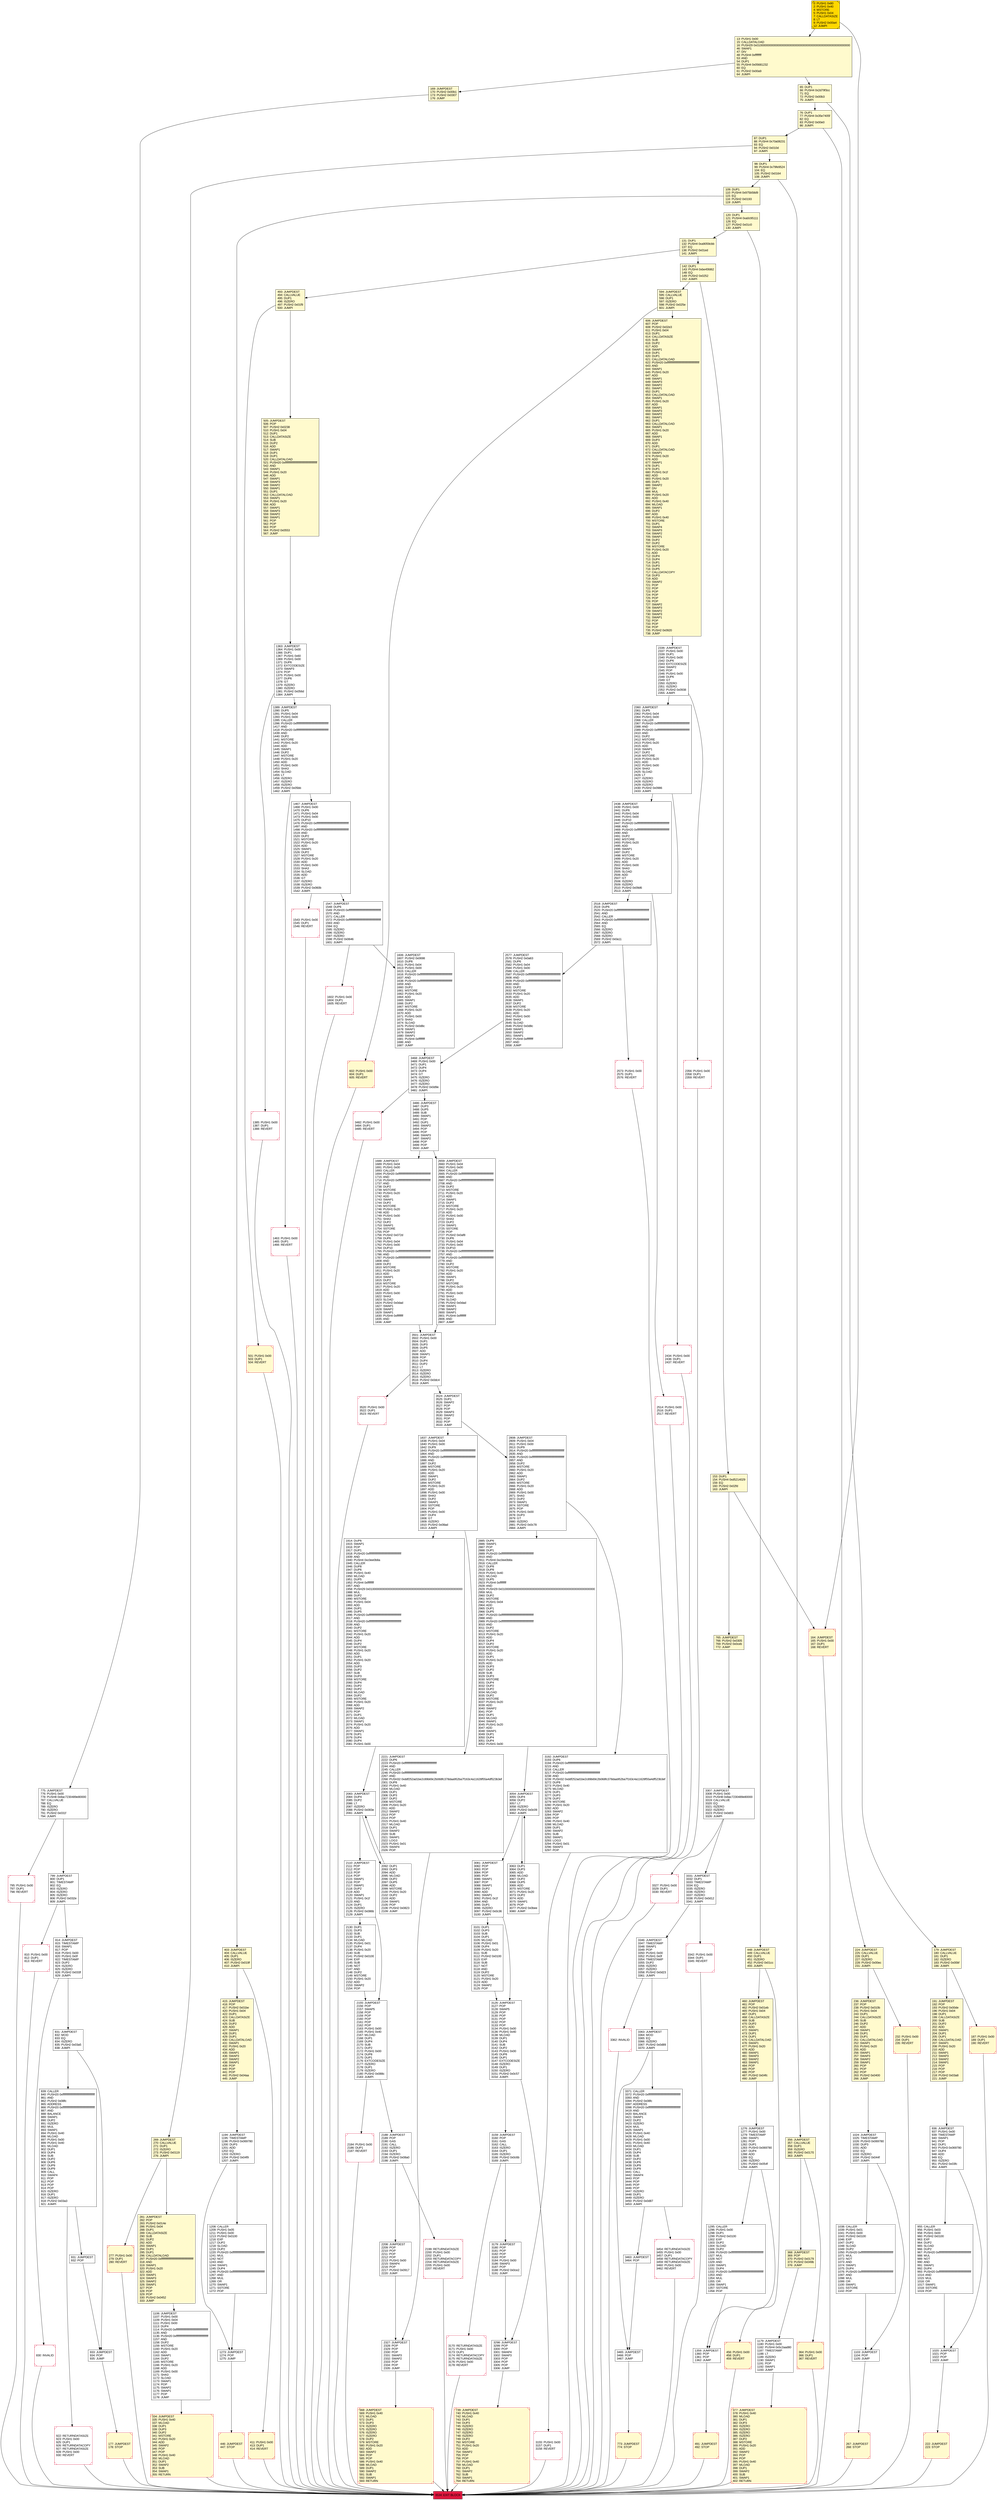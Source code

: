 digraph G {
bgcolor=transparent rankdir=UD;
node [shape=box style=filled color=black fillcolor=white fontname=arial fontcolor=black];
1837 [label="1837: JUMPDEST\l1838: PUSH1 0x04\l1840: PUSH1 0x00\l1842: DUP9\l1843: PUSH20 0xffffffffffffffffffffffffffffffffffffffff\l1864: AND\l1865: PUSH20 0xffffffffffffffffffffffffffffffffffffffff\l1886: AND\l1887: DUP2\l1888: MSTORE\l1889: PUSH1 0x20\l1891: ADD\l1892: SWAP1\l1893: DUP2\l1894: MSTORE\l1895: PUSH1 0x20\l1897: ADD\l1898: PUSH1 0x00\l1900: SHA3\l1901: DUP2\l1902: SWAP1\l1903: SSTORE\l1904: POP\l1905: PUSH1 0x00\l1907: DUP4\l1908: GT\l1909: ISZERO\l1910: PUSH2 0x08ad\l1913: JUMPI\l" ];
568 [label="568: JUMPDEST\l569: PUSH1 0x40\l571: MLOAD\l572: DUP1\l573: DUP3\l574: ISZERO\l575: ISZERO\l576: ISZERO\l577: ISZERO\l578: DUP2\l579: MSTORE\l580: PUSH1 0x20\l582: ADD\l583: SWAP2\l584: POP\l585: POP\l586: PUSH1 0x40\l588: MLOAD\l589: DUP1\l590: SWAP2\l591: SUB\l592: SWAP1\l593: RETURN\l" fillcolor=lemonchiffon shape=Msquare color=crimson ];
1359 [label="1359: JUMPDEST\l1360: POP\l1361: POP\l1362: JUMP\l" ];
3081 [label="3081: JUMPDEST\l3082: POP\l3083: POP\l3084: POP\l3085: POP\l3086: SWAP1\l3087: POP\l3088: SWAP1\l3089: DUP2\l3090: ADD\l3091: SWAP1\l3092: PUSH1 0x1f\l3094: AND\l3095: DUP1\l3096: ISZERO\l3097: PUSH2 0x0c36\l3100: JUMPI\l" ];
1179 [label="1179: JUMPDEST\l1180: PUSH1 0x00\l1182: PUSH4 0x5c2aad80\l1187: TIMESTAMP\l1188: LT\l1189: ISZERO\l1190: SWAP1\l1191: POP\l1192: SWAP1\l1193: JUMP\l" ];
1038 [label="1038: CALLER\l1039: PUSH1 0x01\l1041: PUSH1 0x00\l1043: PUSH2 0x0100\l1046: EXP\l1047: DUP2\l1048: SLOAD\l1049: DUP2\l1050: PUSH20 0xffffffffffffffffffffffffffffffffffffffff\l1071: MUL\l1072: NOT\l1073: AND\l1074: SWAP1\l1075: DUP4\l1076: PUSH20 0xffffffffffffffffffffffffffffffffffffffff\l1097: AND\l1098: MUL\l1099: OR\l1100: SWAP1\l1101: SSTORE\l1102: POP\l" ];
799 [label="799: JUMPDEST\l800: DUP1\l801: TIMESTAMP\l802: EQ\l803: ISZERO\l804: ISZERO\l805: ISZERO\l806: PUSH2 0x032e\l809: JUMPI\l" ];
13 [label="13: PUSH1 0x00\l15: CALLDATALOAD\l16: PUSH29 0x0100000000000000000000000000000000000000000000000000000000\l46: SWAP1\l47: DIV\l48: PUSH4 0xffffffff\l53: AND\l54: DUP1\l55: PUSH4 0x05681232\l60: EQ\l61: PUSH2 0x00a9\l64: JUMPI\l" fillcolor=lemonchiffon ];
98 [label="98: DUP1\l99: PUSH4 0x79fe9524\l104: EQ\l105: PUSH2 0x0164\l108: JUMPI\l" fillcolor=lemonchiffon ];
109 [label="109: DUP1\l110: PUSH4 0x975b58d9\l115: EQ\l116: PUSH2 0x0193\l119: JUMPI\l" fillcolor=lemonchiffon ];
1463 [label="1463: PUSH1 0x00\l1465: DUP1\l1466: REVERT\l" shape=Msquare color=crimson ];
3101 [label="3101: DUP1\l3102: DUP3\l3103: SUB\l3104: DUP1\l3105: MLOAD\l3106: PUSH1 0x01\l3108: DUP4\l3109: PUSH1 0x20\l3111: SUB\l3112: PUSH2 0x0100\l3115: EXP\l3116: SUB\l3117: NOT\l3118: AND\l3119: DUP2\l3120: MSTORE\l3121: PUSH1 0x20\l3123: ADD\l3124: SWAP2\l3125: POP\l" ];
1024 [label="1024: JUMPDEST\l1025: TIMESTAMP\l1026: PUSH3 0x069780\l1030: DUP3\l1031: ADD\l1032: EQ\l1033: ISZERO\l1034: PUSH2 0x044f\l1037: JUMPI\l" ];
403 [label="403: JUMPDEST\l404: CALLVALUE\l405: DUP1\l406: ISZERO\l407: PUSH2 0x019f\l410: JUMPI\l" fillcolor=lemonchiffon ];
187 [label="187: PUSH1 0x00\l189: DUP1\l190: REVERT\l" fillcolor=lemonchiffon shape=Msquare color=crimson ];
356 [label="356: JUMPDEST\l357: CALLVALUE\l358: DUP1\l359: ISZERO\l360: PUSH2 0x0170\l363: JUMPI\l" fillcolor=lemonchiffon ];
936 [label="936: JUMPDEST\l937: PUSH1 0x00\l939: TIMESTAMP\l940: SWAP1\l941: POP\l942: DUP1\l943: PUSH3 0x069780\l947: DUP4\l948: ADD\l949: EQ\l950: ISZERO\l951: PUSH2 0x03fc\l954: JUMPI\l" ];
3501 [label="3501: JUMPDEST\l3502: PUSH1 0x00\l3504: DUP1\l3505: DUP3\l3506: DUP5\l3507: ADD\l3508: SWAP1\l3509: POP\l3510: DUP4\l3511: DUP2\l3512: LT\l3513: ISZERO\l3514: ISZERO\l3515: ISZERO\l3516: PUSH2 0x0dc4\l3519: JUMPI\l" ];
2327 [label="2327: JUMPDEST\l2328: POP\l2329: POP\l2330: POP\l2331: SWAP3\l2332: SWAP2\l2333: POP\l2334: POP\l2335: JUMP\l" ];
2434 [label="2434: PUSH1 0x00\l2436: DUP1\l2437: REVERT\l" shape=Msquare color=crimson ];
177 [label="177: JUMPDEST\l178: STOP\l" fillcolor=lemonchiffon shape=Msquare color=crimson ];
2184 [label="2184: PUSH1 0x00\l2186: DUP1\l2187: REVERT\l" shape=Msquare color=crimson ];
446 [label="446: JUMPDEST\l447: STOP\l" fillcolor=lemonchiffon shape=Msquare color=crimson ];
2208 [label="2208: JUMPDEST\l2209: POP\l2210: POP\l2211: POP\l2212: POP\l2213: PUSH1 0x00\l2215: SWAP4\l2216: POP\l2217: PUSH2 0x0917\l2220: JUMP\l" ];
2110 [label="2110: JUMPDEST\l2111: POP\l2112: POP\l2113: POP\l2114: POP\l2115: SWAP1\l2116: POP\l2117: SWAP1\l2118: DUP2\l2119: ADD\l2120: SWAP1\l2121: PUSH1 0x1f\l2123: AND\l2124: DUP1\l2125: ISZERO\l2126: PUSH2 0x086b\l2129: JUMPI\l" ];
460 [label="460: JUMPDEST\l461: POP\l462: PUSH2 0x01eb\l465: PUSH1 0x04\l467: DUP1\l468: CALLDATASIZE\l469: SUB\l470: DUP2\l471: ADD\l472: SWAP1\l473: DUP1\l474: DUP1\l475: CALLDATALOAD\l476: SWAP1\l477: PUSH1 0x20\l479: ADD\l480: SWAP1\l481: SWAP3\l482: SWAP2\l483: SWAP1\l484: POP\l485: POP\l486: POP\l487: PUSH2 0x04fc\l490: JUMP\l" fillcolor=lemonchiffon ];
1194 [label="1194: JUMPDEST\l1195: TIMESTAMP\l1196: PUSH3 0x069780\l1200: DUP3\l1201: ADD\l1202: EQ\l1203: ISZERO\l1204: PUSH2 0x04f9\l1207: JUMPI\l" ];
2438 [label="2438: JUMPDEST\l2439: PUSH1 0x00\l2441: DUP6\l2442: PUSH1 0x04\l2444: PUSH1 0x00\l2446: DUP10\l2447: PUSH20 0xffffffffffffffffffffffffffffffffffffffff\l2468: AND\l2469: PUSH20 0xffffffffffffffffffffffffffffffffffffffff\l2490: AND\l2491: DUP2\l2492: MSTORE\l2493: PUSH1 0x20\l2495: ADD\l2496: SWAP1\l2497: DUP2\l2498: MSTORE\l2499: PUSH1 0x20\l2501: ADD\l2502: PUSH1 0x00\l2504: SHA3\l2505: SLOAD\l2506: ADD\l2507: GT\l2508: ISZERO\l2509: ISZERO\l2510: PUSH2 0x09d6\l2513: JUMPI\l" ];
76 [label="76: DUP1\l77: PUSH4 0x35e7405f\l82: EQ\l83: PUSH2 0x00e0\l86: JUMPI\l" fillcolor=lemonchiffon ];
3307 [label="3307: JUMPDEST\l3308: PUSH1 0x00\l3310: PUSH8 0x8ac7230489e80000\l3319: CALLVALUE\l3320: EQ\l3321: ISZERO\l3322: ISZERO\l3323: PUSH2 0x0d03\l3326: JUMPI\l" ];
411 [label="411: PUSH1 0x00\l413: DUP1\l414: REVERT\l" fillcolor=lemonchiffon shape=Msquare color=crimson ];
3482 [label="3482: PUSH1 0x00\l3484: DUP1\l3485: REVERT\l" shape=Msquare color=crimson ];
169 [label="169: JUMPDEST\l170: PUSH2 0x00b1\l173: PUSH2 0x0307\l176: JUMP\l" fillcolor=lemonchiffon ];
236 [label="236: JUMPDEST\l237: POP\l238: PUSH2 0x010b\l241: PUSH1 0x04\l243: DUP1\l244: CALLDATASIZE\l245: SUB\l246: DUP2\l247: ADD\l248: SWAP1\l249: DUP1\l250: DUP1\l251: CALLDATALOAD\l252: SWAP1\l253: PUSH1 0x20\l255: ADD\l256: SWAP1\l257: SWAP3\l258: SWAP2\l259: SWAP1\l260: POP\l261: POP\l262: POP\l263: PUSH2 0x0400\l266: JUMP\l" fillcolor=lemonchiffon ];
1688 [label="1688: JUMPDEST\l1689: PUSH1 0x04\l1691: PUSH1 0x00\l1693: CALLER\l1694: PUSH20 0xffffffffffffffffffffffffffffffffffffffff\l1715: AND\l1716: PUSH20 0xffffffffffffffffffffffffffffffffffffffff\l1737: AND\l1738: DUP2\l1739: MSTORE\l1740: PUSH1 0x20\l1742: ADD\l1743: SWAP1\l1744: DUP2\l1745: MSTORE\l1746: PUSH1 0x20\l1748: ADD\l1749: PUSH1 0x00\l1751: SHA3\l1752: DUP2\l1753: SWAP1\l1754: SSTORE\l1755: POP\l1756: PUSH2 0x072d\l1759: DUP6\l1760: PUSH1 0x04\l1762: PUSH1 0x00\l1764: DUP10\l1765: PUSH20 0xffffffffffffffffffffffffffffffffffffffff\l1786: AND\l1787: PUSH20 0xffffffffffffffffffffffffffffffffffffffff\l1808: AND\l1809: DUP2\l1810: MSTORE\l1811: PUSH1 0x20\l1813: ADD\l1814: SWAP1\l1815: DUP2\l1816: MSTORE\l1817: PUSH1 0x20\l1819: ADD\l1820: PUSH1 0x00\l1822: SHA3\l1823: SLOAD\l1824: PUSH2 0x0dad\l1827: SWAP1\l1828: SWAP2\l1829: SWAP1\l1830: PUSH4 0xffffffff\l1835: AND\l1836: JUMP\l" ];
2360 [label="2360: JUMPDEST\l2361: DUP5\l2362: PUSH1 0x04\l2364: PUSH1 0x00\l2366: CALLER\l2367: PUSH20 0xffffffffffffffffffffffffffffffffffffffff\l2388: AND\l2389: PUSH20 0xffffffffffffffffffffffffffffffffffffffff\l2410: AND\l2411: DUP2\l2412: MSTORE\l2413: PUSH1 0x20\l2415: ADD\l2416: SWAP1\l2417: DUP2\l2418: MSTORE\l2419: PUSH1 0x20\l2421: ADD\l2422: PUSH1 0x00\l2424: SHA3\l2425: SLOAD\l2426: LT\l2427: ISZERO\l2428: ISZERO\l2429: ISZERO\l2430: PUSH2 0x0986\l2433: JUMPI\l" ];
377 [label="377: JUMPDEST\l378: PUSH1 0x40\l380: MLOAD\l381: DUP1\l382: DUP3\l383: ISZERO\l384: ISZERO\l385: ISZERO\l386: ISZERO\l387: DUP2\l388: MSTORE\l389: PUSH1 0x20\l391: ADD\l392: SWAP2\l393: POP\l394: POP\l395: PUSH1 0x40\l397: MLOAD\l398: DUP1\l399: SWAP2\l400: SUB\l401: SWAP1\l402: RETURN\l" fillcolor=lemonchiffon shape=Msquare color=crimson ];
281 [label="281: JUMPDEST\l282: POP\l283: PUSH2 0x014e\l286: PUSH1 0x04\l288: DUP1\l289: CALLDATASIZE\l290: SUB\l291: DUP2\l292: ADD\l293: SWAP1\l294: DUP1\l295: DUP1\l296: CALLDATALOAD\l297: PUSH20 0xffffffffffffffffffffffffffffffffffffffff\l318: AND\l319: SWAP1\l320: PUSH1 0x20\l322: ADD\l323: SWAP1\l324: SWAP3\l325: SWAP2\l326: SWAP1\l327: POP\l328: POP\l329: POP\l330: PUSH2 0x0452\l333: JUMP\l" fillcolor=lemonchiffon ];
2092 [label="2092: DUP1\l2093: DUP3\l2094: ADD\l2095: MLOAD\l2096: DUP2\l2097: DUP5\l2098: ADD\l2099: MSTORE\l2100: PUSH1 0x20\l2102: DUP2\l2103: ADD\l2104: SWAP1\l2105: POP\l2106: PUSH2 0x0823\l2109: JUMP\l" ];
232 [label="232: PUSH1 0x00\l234: DUP1\l235: REVERT\l" fillcolor=lemonchiffon shape=Msquare color=crimson ];
222 [label="222: JUMPDEST\l223: STOP\l" fillcolor=lemonchiffon shape=Msquare color=crimson ];
2221 [label="2221: JUMPDEST\l2222: DUP6\l2223: PUSH20 0xffffffffffffffffffffffffffffffffffffffff\l2244: AND\l2245: CALLER\l2246: PUSH20 0xffffffffffffffffffffffffffffffffffffffff\l2267: AND\l2268: PUSH32 0xddf252ad1be2c89b69c2b068fc378daa952ba7f163c4a11628f55a4df523b3ef\l2301: DUP8\l2302: PUSH1 0x40\l2304: MLOAD\l2305: DUP1\l2306: DUP3\l2307: DUP2\l2308: MSTORE\l2309: PUSH1 0x20\l2311: ADD\l2312: SWAP2\l2313: POP\l2314: POP\l2315: PUSH1 0x40\l2317: MLOAD\l2318: DUP1\l2319: SWAP2\l2320: SUB\l2321: SWAP1\l2322: LOG3\l2323: PUSH1 0x01\l2325: SWAP4\l2326: POP\l" ];
501 [label="501: PUSH1 0x00\l503: DUP1\l504: REVERT\l" fillcolor=lemonchiffon shape=Msquare color=crimson ];
191 [label="191: JUMPDEST\l192: POP\l193: PUSH2 0x00de\l196: PUSH1 0x04\l198: DUP1\l199: CALLDATASIZE\l200: SUB\l201: DUP2\l202: ADD\l203: SWAP1\l204: DUP1\l205: DUP1\l206: CALLDATALOAD\l207: SWAP1\l208: PUSH1 0x20\l210: ADD\l211: SWAP1\l212: SWAP3\l213: SWAP2\l214: SWAP1\l215: POP\l216: POP\l217: POP\l218: PUSH2 0x03a8\l221: JUMP\l" fillcolor=lemonchiffon ];
1547 [label="1547: JUMPDEST\l1548: DUP6\l1549: PUSH20 0xffffffffffffffffffffffffffffffffffffffff\l1570: AND\l1571: CALLER\l1572: PUSH20 0xffffffffffffffffffffffffffffffffffffffff\l1593: AND\l1594: EQ\l1595: ISZERO\l1596: ISZERO\l1597: ISZERO\l1598: PUSH2 0x0646\l1601: JUMPI\l" ];
0 [label="0: PUSH1 0x80\l2: PUSH1 0x40\l4: MSTORE\l5: PUSH1 0x04\l7: CALLDATASIZE\l8: LT\l9: PUSH2 0x00a4\l12: JUMPI\l" fillcolor=lemonchiffon shape=Msquare fillcolor=gold ];
2130 [label="2130: DUP1\l2131: DUP3\l2132: SUB\l2133: DUP1\l2134: MLOAD\l2135: PUSH1 0x01\l2137: DUP4\l2138: PUSH1 0x20\l2140: SUB\l2141: PUSH2 0x0100\l2144: EXP\l2145: SUB\l2146: NOT\l2147: AND\l2148: DUP2\l2149: MSTORE\l2150: PUSH1 0x20\l2152: ADD\l2153: SWAP2\l2154: POP\l" ];
955 [label="955: CALLER\l956: PUSH1 0x03\l958: PUSH1 0x00\l960: PUSH2 0x0100\l963: EXP\l964: DUP2\l965: SLOAD\l966: DUP2\l967: PUSH20 0xffffffffffffffffffffffffffffffffffffffff\l988: MUL\l989: NOT\l990: AND\l991: SWAP1\l992: DUP4\l993: PUSH20 0xffffffffffffffffffffffffffffffffffffffff\l1014: AND\l1015: MUL\l1016: OR\l1017: SWAP1\l1018: SSTORE\l1019: POP\l" ];
3331 [label="3331: JUMPDEST\l3332: DUP1\l3333: TIMESTAMP\l3334: EQ\l3335: ISZERO\l3336: ISZERO\l3337: ISZERO\l3338: PUSH2 0x0d12\l3341: JUMPI\l" ];
3327 [label="3327: PUSH1 0x00\l3329: DUP1\l3330: REVERT\l" shape=Msquare color=crimson ];
3126 [label="3126: JUMPDEST\l3127: POP\l3128: SWAP5\l3129: POP\l3130: POP\l3131: POP\l3132: POP\l3133: POP\l3134: PUSH1 0x00\l3136: PUSH1 0x40\l3138: MLOAD\l3139: DUP1\l3140: DUP4\l3141: SUB\l3142: DUP2\l3143: PUSH1 0x00\l3145: DUP8\l3146: DUP1\l3147: EXTCODESIZE\l3148: ISZERO\l3149: DUP1\l3150: ISZERO\l3151: PUSH2 0x0c57\l3154: JUMPI\l" ];
3520 [label="3520: PUSH1 0x00\l3522: DUP1\l3523: REVERT\l" shape=Msquare color=crimson ];
775 [label="775: JUMPDEST\l776: PUSH1 0x00\l778: PUSH8 0x8ac7230489e80000\l787: CALLVALUE\l788: EQ\l789: ISZERO\l790: ISZERO\l791: PUSH2 0x031f\l794: JUMPI\l" ];
3054 [label="3054: JUMPDEST\l3055: DUP4\l3056: DUP2\l3057: LT\l3058: ISZERO\l3059: PUSH2 0x0c09\l3062: JUMPI\l" ];
2808 [label="2808: JUMPDEST\l2809: PUSH1 0x04\l2811: PUSH1 0x00\l2813: DUP9\l2814: PUSH20 0xffffffffffffffffffffffffffffffffffffffff\l2835: AND\l2836: PUSH20 0xffffffffffffffffffffffffffffffffffffffff\l2857: AND\l2858: DUP2\l2859: MSTORE\l2860: PUSH1 0x20\l2862: ADD\l2863: SWAP1\l2864: DUP2\l2865: MSTORE\l2866: PUSH1 0x20\l2868: ADD\l2869: PUSH1 0x00\l2871: SHA3\l2872: DUP2\l2873: SWAP1\l2874: SSTORE\l2875: POP\l2876: PUSH1 0x00\l2878: DUP3\l2879: GT\l2880: ISZERO\l2881: PUSH2 0x0c78\l2884: JUMPI\l" ];
3454 [label="3454: RETURNDATASIZE\l3455: PUSH1 0x00\l3457: DUP1\l3458: RETURNDATACOPY\l3459: RETURNDATASIZE\l3460: PUSH1 0x00\l3462: REVERT\l" shape=Msquare color=crimson ];
1103 [label="1103: JUMPDEST\l1104: POP\l1105: JUMP\l" ];
456 [label="456: PUSH1 0x00\l458: DUP1\l459: REVERT\l" fillcolor=lemonchiffon shape=Msquare color=crimson ];
65 [label="65: DUP1\l66: PUSH4 0x2d79f3cc\l71: EQ\l72: PUSH2 0x00b3\l75: JUMPI\l" fillcolor=lemonchiffon ];
814 [label="814: JUMPDEST\l815: TIMESTAMP\l816: SWAP1\l817: POP\l818: PUSH1 0x00\l820: PUSH1 0x0f\l822: TIMESTAMP\l823: DUP2\l824: ISZERO\l825: ISZERO\l826: PUSH2 0x033f\l829: JUMPI\l" ];
1606 [label="1606: JUMPDEST\l1607: PUSH2 0x0698\l1610: DUP6\l1611: PUSH1 0x04\l1613: PUSH1 0x00\l1615: CALLER\l1616: PUSH20 0xffffffffffffffffffffffffffffffffffffffff\l1637: AND\l1638: PUSH20 0xffffffffffffffffffffffffffffffffffffffff\l1659: AND\l1660: DUP2\l1661: MSTORE\l1662: PUSH1 0x20\l1664: ADD\l1665: SWAP1\l1666: DUP2\l1667: MSTORE\l1668: PUSH1 0x20\l1670: ADD\l1671: PUSH1 0x00\l1673: SHA3\l1674: SLOAD\l1675: PUSH2 0x0d8c\l1678: SWAP1\l1679: SWAP2\l1680: SWAP1\l1681: PUSH4 0xffffffff\l1686: AND\l1687: JUMP\l" ];
1467 [label="1467: JUMPDEST\l1468: PUSH1 0x00\l1470: DUP6\l1471: PUSH1 0x04\l1473: PUSH1 0x00\l1475: DUP10\l1476: PUSH20 0xffffffffffffffffffffffffffffffffffffffff\l1497: AND\l1498: PUSH20 0xffffffffffffffffffffffffffffffffffffffff\l1519: AND\l1520: DUP2\l1521: MSTORE\l1522: PUSH1 0x20\l1524: ADD\l1525: SWAP1\l1526: DUP2\l1527: MSTORE\l1528: PUSH1 0x20\l1530: ADD\l1531: PUSH1 0x00\l1533: SHA3\l1534: SLOAD\l1535: ADD\l1536: GT\l1537: ISZERO\l1538: ISZERO\l1539: PUSH2 0x060b\l1542: JUMPI\l" ];
3179 [label="3179: JUMPDEST\l3180: POP\l3181: POP\l3182: POP\l3183: POP\l3184: PUSH1 0x00\l3186: SWAP3\l3187: POP\l3188: PUSH2 0x0ce2\l3191: JUMP\l" ];
2514 [label="2514: PUSH1 0x00\l2516: DUP1\l2517: REVERT\l" shape=Msquare color=crimson ];
2336 [label="2336: JUMPDEST\l2337: PUSH1 0x00\l2339: DUP1\l2340: PUSH1 0x00\l2342: DUP6\l2343: EXTCODESIZE\l2344: SWAP2\l2345: POP\l2346: PUSH1 0x00\l2348: DUP6\l2349: GT\l2350: ISZERO\l2351: ISZERO\l2352: PUSH2 0x0938\l2355: JUMPI\l" ];
1208 [label="1208: CALLER\l1209: PUSH1 0x05\l1211: PUSH1 0x00\l1213: PUSH2 0x0100\l1216: EXP\l1217: DUP2\l1218: SLOAD\l1219: DUP2\l1220: PUSH20 0xffffffffffffffffffffffffffffffffffffffff\l1241: MUL\l1242: NOT\l1243: AND\l1244: SWAP1\l1245: DUP4\l1246: PUSH20 0xffffffffffffffffffffffffffffffffffffffff\l1267: AND\l1268: MUL\l1269: OR\l1270: SWAP1\l1271: SSTORE\l1272: POP\l" ];
3170 [label="3170: RETURNDATASIZE\l3171: PUSH1 0x00\l3173: DUP1\l3174: RETURNDATACOPY\l3175: RETURNDATASIZE\l3176: PUSH1 0x00\l3178: REVERT\l" shape=Msquare color=crimson ];
491 [label="491: JUMPDEST\l492: STOP\l" fillcolor=lemonchiffon shape=Msquare color=crimson ];
120 [label="120: DUP1\l121: PUSH4 0xa0c95111\l126: EQ\l127: PUSH2 0x01c0\l130: JUMPI\l" fillcolor=lemonchiffon ];
1295 [label="1295: CALLER\l1296: PUSH1 0x00\l1298: DUP1\l1299: PUSH2 0x0100\l1302: EXP\l1303: DUP2\l1304: SLOAD\l1305: DUP2\l1306: PUSH20 0xffffffffffffffffffffffffffffffffffffffff\l1327: MUL\l1328: NOT\l1329: AND\l1330: SWAP1\l1331: DUP4\l1332: PUSH20 0xffffffffffffffffffffffffffffffffffffffff\l1353: AND\l1354: MUL\l1355: OR\l1356: SWAP1\l1357: SSTORE\l1358: POP\l" ];
830 [label="830: INVALID\l" shape=Msquare color=crimson ];
922 [label="922: RETURNDATASIZE\l923: PUSH1 0x00\l925: DUP1\l926: RETURNDATACOPY\l927: RETURNDATASIZE\l928: PUSH1 0x00\l930: REVERT\l" shape=Msquare color=crimson ];
933 [label="933: JUMPDEST\l934: POP\l935: JUMP\l" ];
2659 [label="2659: JUMPDEST\l2660: PUSH1 0x04\l2662: PUSH1 0x00\l2664: CALLER\l2665: PUSH20 0xffffffffffffffffffffffffffffffffffffffff\l2686: AND\l2687: PUSH20 0xffffffffffffffffffffffffffffffffffffffff\l2708: AND\l2709: DUP2\l2710: MSTORE\l2711: PUSH1 0x20\l2713: ADD\l2714: SWAP1\l2715: DUP2\l2716: MSTORE\l2717: PUSH1 0x20\l2719: ADD\l2720: PUSH1 0x00\l2722: SHA3\l2723: DUP2\l2724: SWAP1\l2725: SSTORE\l2726: POP\l2727: PUSH2 0x0af8\l2730: DUP6\l2731: PUSH1 0x04\l2733: PUSH1 0x00\l2735: DUP10\l2736: PUSH20 0xffffffffffffffffffffffffffffffffffffffff\l2757: AND\l2758: PUSH20 0xffffffffffffffffffffffffffffffffffffffff\l2779: AND\l2780: DUP2\l2781: MSTORE\l2782: PUSH1 0x20\l2784: ADD\l2785: SWAP1\l2786: DUP2\l2787: MSTORE\l2788: PUSH1 0x20\l2790: ADD\l2791: PUSH1 0x00\l2793: SHA3\l2794: SLOAD\l2795: PUSH2 0x0dad\l2798: SWAP1\l2799: SWAP2\l2800: SWAP1\l2801: PUSH4 0xffffffff\l2806: AND\l2807: JUMP\l" ];
87 [label="87: DUP1\l88: PUSH4 0x70a08231\l93: EQ\l94: PUSH2 0x010d\l97: JUMPI\l" fillcolor=lemonchiffon ];
448 [label="448: JUMPDEST\l449: CALLVALUE\l450: DUP1\l451: ISZERO\l452: PUSH2 0x01cc\l455: JUMPI\l" fillcolor=lemonchiffon ];
1106 [label="1106: JUMPDEST\l1107: PUSH1 0x00\l1109: PUSH1 0x04\l1111: PUSH1 0x00\l1113: DUP4\l1114: PUSH20 0xffffffffffffffffffffffffffffffffffffffff\l1135: AND\l1136: PUSH20 0xffffffffffffffffffffffffffffffffffffffff\l1157: AND\l1158: DUP2\l1159: MSTORE\l1160: PUSH1 0x20\l1162: ADD\l1163: SWAP1\l1164: DUP2\l1165: MSTORE\l1166: PUSH1 0x20\l1168: ADD\l1169: PUSH1 0x00\l1171: SHA3\l1172: SLOAD\l1173: SWAP1\l1174: POP\l1175: SWAP2\l1176: SWAP1\l1177: POP\l1178: JUMP\l" ];
810 [label="810: PUSH1 0x00\l812: DUP1\l813: REVERT\l" shape=Msquare color=crimson ];
1389 [label="1389: JUMPDEST\l1390: DUP5\l1391: PUSH1 0x04\l1393: PUSH1 0x00\l1395: CALLER\l1396: PUSH20 0xffffffffffffffffffffffffffffffffffffffff\l1417: AND\l1418: PUSH20 0xffffffffffffffffffffffffffffffffffffffff\l1439: AND\l1440: DUP2\l1441: MSTORE\l1442: PUSH1 0x20\l1444: ADD\l1445: SWAP1\l1446: DUP2\l1447: MSTORE\l1448: PUSH1 0x20\l1450: ADD\l1451: PUSH1 0x00\l1453: SHA3\l1454: SLOAD\l1455: LT\l1456: ISZERO\l1457: ISZERO\l1458: ISZERO\l1459: PUSH2 0x05bb\l1462: JUMPI\l" ];
2199 [label="2199: RETURNDATASIZE\l2200: PUSH1 0x00\l2202: DUP1\l2203: RETURNDATACOPY\l2204: RETURNDATASIZE\l2205: PUSH1 0x00\l2207: REVERT\l" shape=Msquare color=crimson ];
131 [label="131: DUP1\l132: PUSH4 0xa9059cbb\l137: EQ\l138: PUSH2 0x01ed\l141: JUMPI\l" fillcolor=lemonchiffon ];
773 [label="773: JUMPDEST\l774: STOP\l" fillcolor=lemonchiffon shape=Msquare color=crimson ];
931 [label="931: JUMPDEST\l932: POP\l" ];
153 [label="153: DUP1\l154: PUSH4 0xd5214029\l159: EQ\l160: PUSH2 0x02fd\l163: JUMPI\l" fillcolor=lemonchiffon ];
2356 [label="2356: PUSH1 0x00\l2358: DUP1\l2359: REVERT\l" shape=Msquare color=crimson ];
3486 [label="3486: JUMPDEST\l3487: DUP3\l3488: DUP5\l3489: SUB\l3490: SWAP1\l3491: POP\l3492: DUP1\l3493: SWAP2\l3494: POP\l3495: POP\l3496: SWAP3\l3497: SWAP2\l3498: POP\l3499: POP\l3500: JUMP\l" ];
1276 [label="1276: JUMPDEST\l1277: PUSH1 0x00\l1279: TIMESTAMP\l1280: SWAP1\l1281: POP\l1282: DUP1\l1283: PUSH3 0x069780\l1287: DUP4\l1288: ADD\l1289: EQ\l1290: ISZERO\l1291: PUSH2 0x054f\l1294: JUMPI\l" ];
2577 [label="2577: JUMPDEST\l2578: PUSH2 0x0a63\l2581: DUP6\l2582: PUSH1 0x04\l2584: PUSH1 0x00\l2586: CALLER\l2587: PUSH20 0xffffffffffffffffffffffffffffffffffffffff\l2608: AND\l2609: PUSH20 0xffffffffffffffffffffffffffffffffffffffff\l2630: AND\l2631: DUP2\l2632: MSTORE\l2633: PUSH1 0x20\l2635: ADD\l2636: SWAP1\l2637: DUP2\l2638: MSTORE\l2639: PUSH1 0x20\l2641: ADD\l2642: PUSH1 0x00\l2644: SHA3\l2645: SLOAD\l2646: PUSH2 0x0d8c\l2649: SWAP1\l2650: SWAP2\l2651: SWAP1\l2652: PUSH4 0xffffffff\l2657: AND\l2658: JUMP\l" ];
179 [label="179: JUMPDEST\l180: CALLVALUE\l181: DUP1\l182: ISZERO\l183: PUSH2 0x00bf\l186: JUMPI\l" fillcolor=lemonchiffon ];
839 [label="839: CALLER\l840: PUSH20 0xffffffffffffffffffffffffffffffffffffffff\l861: AND\l862: PUSH2 0x08fc\l865: ADDRESS\l866: PUSH20 0xffffffffffffffffffffffffffffffffffffffff\l887: AND\l888: BALANCE\l889: SWAP1\l890: DUP2\l891: ISZERO\l892: MUL\l893: SWAP1\l894: PUSH1 0x40\l896: MLOAD\l897: PUSH1 0x00\l899: PUSH1 0x40\l901: MLOAD\l902: DUP1\l903: DUP4\l904: SUB\l905: DUP2\l906: DUP6\l907: DUP9\l908: DUP9\l909: CALL\l910: SWAP4\l911: POP\l912: POP\l913: POP\l914: POP\l915: ISZERO\l916: DUP1\l917: ISZERO\l918: PUSH2 0x03a3\l921: JUMPI\l" ];
3159 [label="3159: JUMPDEST\l3160: POP\l3161: GAS\l3162: CALL\l3163: ISZERO\l3164: DUP1\l3165: ISZERO\l3166: PUSH2 0x0c6b\l3169: JUMPI\l" ];
3362 [label="3362: INVALID\l" shape=Msquare color=crimson ];
505 [label="505: JUMPDEST\l506: POP\l507: PUSH2 0x0238\l510: PUSH1 0x04\l512: DUP1\l513: CALLDATASIZE\l514: SUB\l515: DUP2\l516: ADD\l517: SWAP1\l518: DUP1\l519: DUP1\l520: CALLDATALOAD\l521: PUSH20 0xffffffffffffffffffffffffffffffffffffffff\l542: AND\l543: SWAP1\l544: PUSH1 0x20\l546: ADD\l547: SWAP1\l548: SWAP3\l549: SWAP2\l550: SWAP1\l551: DUP1\l552: CALLDATALOAD\l553: SWAP1\l554: PUSH1 0x20\l556: ADD\l557: SWAP1\l558: SWAP3\l559: SWAP2\l560: SWAP1\l561: POP\l562: POP\l563: POP\l564: PUSH2 0x0553\l567: JUMP\l" fillcolor=lemonchiffon ];
267 [label="267: JUMPDEST\l268: STOP\l" fillcolor=lemonchiffon shape=Msquare color=crimson ];
831 [label="831: JUMPDEST\l832: MOD\l833: EQ\l834: ISZERO\l835: PUSH2 0x03a5\l838: JUMPI\l" ];
164 [label="164: JUMPDEST\l165: PUSH1 0x00\l167: DUP1\l168: REVERT\l" fillcolor=lemonchiffon shape=Msquare color=crimson ];
3363 [label="3363: JUMPDEST\l3364: MOD\l3365: EQ\l3366: ISZERO\l3367: PUSH2 0x0d89\l3370: JUMPI\l" ];
1363 [label="1363: JUMPDEST\l1364: PUSH1 0x00\l1366: DUP1\l1367: PUSH1 0x60\l1369: PUSH1 0x00\l1371: DUP6\l1372: EXTCODESIZE\l1373: SWAP3\l1374: POP\l1375: PUSH1 0x00\l1377: DUP6\l1378: GT\l1379: ISZERO\l1380: ISZERO\l1381: PUSH2 0x056d\l1384: JUMPI\l" ];
368 [label="368: JUMPDEST\l369: POP\l370: PUSH2 0x0179\l373: PUSH2 0x049b\l376: JUMP\l" fillcolor=lemonchiffon ];
1543 [label="1543: PUSH1 0x00\l1545: DUP1\l1546: REVERT\l" shape=Msquare color=crimson ];
1914 [label="1914: DUP6\l1915: SWAP1\l1916: POP\l1917: DUP1\l1918: PUSH20 0xffffffffffffffffffffffffffffffffffffffff\l1939: AND\l1940: PUSH4 0xc0ee0b8a\l1945: CALLER\l1946: DUP8\l1947: DUP6\l1948: PUSH1 0x40\l1950: MLOAD\l1951: DUP5\l1952: PUSH4 0xffffffff\l1957: AND\l1958: PUSH29 0x0100000000000000000000000000000000000000000000000000000000\l1988: MUL\l1989: DUP2\l1990: MSTORE\l1991: PUSH1 0x04\l1993: ADD\l1994: DUP1\l1995: DUP5\l1996: PUSH20 0xffffffffffffffffffffffffffffffffffffffff\l2017: AND\l2018: PUSH20 0xffffffffffffffffffffffffffffffffffffffff\l2039: AND\l2040: DUP2\l2041: MSTORE\l2042: PUSH1 0x20\l2044: ADD\l2045: DUP4\l2046: DUP2\l2047: MSTORE\l2048: PUSH1 0x20\l2050: ADD\l2051: DUP1\l2052: PUSH1 0x20\l2054: ADD\l2055: DUP3\l2056: DUP2\l2057: SUB\l2058: DUP3\l2059: MSTORE\l2060: DUP4\l2061: DUP2\l2062: DUP2\l2063: MLOAD\l2064: DUP2\l2065: MSTORE\l2066: PUSH1 0x20\l2068: ADD\l2069: SWAP2\l2070: POP\l2071: DUP1\l2072: MLOAD\l2073: SWAP1\l2074: PUSH1 0x20\l2076: ADD\l2077: SWAP1\l2078: DUP1\l2079: DUP4\l2080: DUP4\l2081: PUSH1 0x00\l" ];
3524 [label="3524: JUMPDEST\l3525: DUP1\l3526: SWAP2\l3527: POP\l3528: POP\l3529: SWAP3\l3530: SWAP2\l3531: POP\l3532: POP\l3533: JUMP\l" ];
3063 [label="3063: DUP1\l3064: DUP3\l3065: ADD\l3066: MLOAD\l3067: DUP2\l3068: DUP5\l3069: ADD\l3070: MSTORE\l3071: PUSH1 0x20\l3073: DUP2\l3074: ADD\l3075: SWAP1\l3076: POP\l3077: PUSH2 0x0bee\l3080: JUMP\l" ];
2083 [label="2083: JUMPDEST\l2084: DUP4\l2085: DUP2\l2086: LT\l2087: ISZERO\l2088: PUSH2 0x083e\l2091: JUMPI\l" ];
2573 [label="2573: PUSH1 0x00\l2575: DUP1\l2576: REVERT\l" shape=Msquare color=crimson ];
3465 [label="3465: JUMPDEST\l3466: POP\l3467: JUMP\l" ];
606 [label="606: JUMPDEST\l607: POP\l608: PUSH2 0x02e3\l611: PUSH1 0x04\l613: DUP1\l614: CALLDATASIZE\l615: SUB\l616: DUP2\l617: ADD\l618: SWAP1\l619: DUP1\l620: DUP1\l621: CALLDATALOAD\l622: PUSH20 0xffffffffffffffffffffffffffffffffffffffff\l643: AND\l644: SWAP1\l645: PUSH1 0x20\l647: ADD\l648: SWAP1\l649: SWAP3\l650: SWAP2\l651: SWAP1\l652: DUP1\l653: CALLDATALOAD\l654: SWAP1\l655: PUSH1 0x20\l657: ADD\l658: SWAP1\l659: SWAP3\l660: SWAP2\l661: SWAP1\l662: DUP1\l663: CALLDATALOAD\l664: SWAP1\l665: PUSH1 0x20\l667: ADD\l668: SWAP1\l669: DUP3\l670: ADD\l671: DUP1\l672: CALLDATALOAD\l673: SWAP1\l674: PUSH1 0x20\l676: ADD\l677: SWAP1\l678: DUP1\l679: DUP1\l680: PUSH1 0x1f\l682: ADD\l683: PUSH1 0x20\l685: DUP1\l686: SWAP2\l687: DIV\l688: MUL\l689: PUSH1 0x20\l691: ADD\l692: PUSH1 0x40\l694: MLOAD\l695: SWAP1\l696: DUP2\l697: ADD\l698: PUSH1 0x40\l700: MSTORE\l701: DUP1\l702: SWAP4\l703: SWAP3\l704: SWAP2\l705: SWAP1\l706: DUP2\l707: DUP2\l708: MSTORE\l709: PUSH1 0x20\l711: ADD\l712: DUP4\l713: DUP4\l714: DUP1\l715: DUP3\l716: DUP5\l717: CALLDATACOPY\l718: DUP3\l719: ADD\l720: SWAP2\l721: POP\l722: POP\l723: POP\l724: POP\l725: POP\l726: POP\l727: SWAP2\l728: SWAP3\l729: SWAP2\l730: SWAP3\l731: SWAP1\l732: POP\l733: POP\l734: POP\l735: PUSH2 0x0920\l738: JUMP\l" fillcolor=lemonchiffon ];
3342 [label="3342: PUSH1 0x00\l3344: DUP1\l3345: REVERT\l" shape=Msquare color=crimson ];
277 [label="277: PUSH1 0x00\l279: DUP1\l280: REVERT\l" fillcolor=lemonchiffon shape=Msquare color=crimson ];
3463 [label="3463: JUMPDEST\l3464: POP\l" ];
1020 [label="1020: JUMPDEST\l1021: POP\l1022: POP\l1023: JUMP\l" ];
765 [label="765: JUMPDEST\l766: PUSH2 0x0305\l769: PUSH2 0x0ceb\l772: JUMP\l" fillcolor=lemonchiffon ];
795 [label="795: PUSH1 0x00\l797: DUP1\l798: REVERT\l" shape=Msquare color=crimson ];
2155 [label="2155: JUMPDEST\l2156: POP\l2157: SWAP5\l2158: POP\l2159: POP\l2160: POP\l2161: POP\l2162: POP\l2163: PUSH1 0x00\l2165: PUSH1 0x40\l2167: MLOAD\l2168: DUP1\l2169: DUP4\l2170: SUB\l2171: DUP2\l2172: PUSH1 0x00\l2174: DUP8\l2175: DUP1\l2176: EXTCODESIZE\l2177: ISZERO\l2178: DUP1\l2179: ISZERO\l2180: PUSH2 0x088c\l2183: JUMPI\l" ];
3192 [label="3192: JUMPDEST\l3193: DUP6\l3194: PUSH20 0xffffffffffffffffffffffffffffffffffffffff\l3215: AND\l3216: CALLER\l3217: PUSH20 0xffffffffffffffffffffffffffffffffffffffff\l3238: AND\l3239: PUSH32 0xddf252ad1be2c89b69c2b068fc378daa952ba7f163c4a11628f55a4df523b3ef\l3272: DUP8\l3273: PUSH1 0x40\l3275: MLOAD\l3276: DUP1\l3277: DUP3\l3278: DUP2\l3279: MSTORE\l3280: PUSH1 0x20\l3282: ADD\l3283: SWAP2\l3284: POP\l3285: POP\l3286: PUSH1 0x40\l3288: MLOAD\l3289: DUP1\l3290: SWAP2\l3291: SUB\l3292: SWAP1\l3293: LOG3\l3294: PUSH1 0x01\l3296: SWAP3\l3297: POP\l" ];
493 [label="493: JUMPDEST\l494: CALLVALUE\l495: DUP1\l496: ISZERO\l497: PUSH2 0x01f9\l500: JUMPI\l" fillcolor=lemonchiffon ];
415 [label="415: JUMPDEST\l416: POP\l417: PUSH2 0x01be\l420: PUSH1 0x04\l422: DUP1\l423: CALLDATASIZE\l424: SUB\l425: DUP2\l426: ADD\l427: SWAP1\l428: DUP1\l429: DUP1\l430: CALLDATALOAD\l431: SWAP1\l432: PUSH1 0x20\l434: ADD\l435: SWAP1\l436: SWAP3\l437: SWAP2\l438: SWAP1\l439: POP\l440: POP\l441: POP\l442: PUSH2 0x04aa\l445: JUMP\l" fillcolor=lemonchiffon ];
1385 [label="1385: PUSH1 0x00\l1387: DUP1\l1388: REVERT\l" shape=Msquare color=crimson ];
364 [label="364: PUSH1 0x00\l366: DUP1\l367: REVERT\l" fillcolor=lemonchiffon shape=Msquare color=crimson ];
3534 [label="3534: EXIT BLOCK\l" fillcolor=crimson ];
3298 [label="3298: JUMPDEST\l3299: POP\l3300: POP\l3301: SWAP4\l3302: SWAP3\l3303: POP\l3304: POP\l3305: POP\l3306: JUMP\l" ];
3371 [label="3371: CALLER\l3372: PUSH20 0xffffffffffffffffffffffffffffffffffffffff\l3393: AND\l3394: PUSH2 0x08fc\l3397: ADDRESS\l3398: PUSH20 0xffffffffffffffffffffffffffffffffffffffff\l3419: AND\l3420: BALANCE\l3421: SWAP1\l3422: DUP2\l3423: ISZERO\l3424: MUL\l3425: SWAP1\l3426: PUSH1 0x40\l3428: MLOAD\l3429: PUSH1 0x00\l3431: PUSH1 0x40\l3433: MLOAD\l3434: DUP1\l3435: DUP4\l3436: SUB\l3437: DUP2\l3438: DUP6\l3439: DUP9\l3440: DUP9\l3441: CALL\l3442: SWAP4\l3443: POP\l3444: POP\l3445: POP\l3446: POP\l3447: ISZERO\l3448: DUP1\l3449: ISZERO\l3450: PUSH2 0x0d87\l3453: JUMPI\l" ];
1273 [label="1273: JUMPDEST\l1274: POP\l1275: JUMP\l" ];
739 [label="739: JUMPDEST\l740: PUSH1 0x40\l742: MLOAD\l743: DUP1\l744: DUP3\l745: ISZERO\l746: ISZERO\l747: ISZERO\l748: ISZERO\l749: DUP2\l750: MSTORE\l751: PUSH1 0x20\l753: ADD\l754: SWAP2\l755: POP\l756: POP\l757: PUSH1 0x40\l759: MLOAD\l760: DUP1\l761: SWAP2\l762: SUB\l763: SWAP1\l764: RETURN\l" fillcolor=lemonchiffon shape=Msquare color=crimson ];
3346 [label="3346: JUMPDEST\l3347: TIMESTAMP\l3348: SWAP1\l3349: POP\l3350: PUSH1 0x00\l3352: PUSH1 0x0f\l3354: TIMESTAMP\l3355: DUP2\l3356: ISZERO\l3357: ISZERO\l3358: PUSH2 0x0d23\l3361: JUMPI\l" ];
594 [label="594: JUMPDEST\l595: CALLVALUE\l596: DUP1\l597: ISZERO\l598: PUSH2 0x025e\l601: JUMPI\l" fillcolor=lemonchiffon ];
1602 [label="1602: PUSH1 0x00\l1604: DUP1\l1605: REVERT\l" shape=Msquare color=crimson ];
269 [label="269: JUMPDEST\l270: CALLVALUE\l271: DUP1\l272: ISZERO\l273: PUSH2 0x0119\l276: JUMPI\l" fillcolor=lemonchiffon ];
224 [label="224: JUMPDEST\l225: CALLVALUE\l226: DUP1\l227: ISZERO\l228: PUSH2 0x00ec\l231: JUMPI\l" fillcolor=lemonchiffon ];
3468 [label="3468: JUMPDEST\l3469: PUSH1 0x00\l3471: DUP1\l3472: DUP4\l3473: DUP4\l3474: GT\l3475: ISZERO\l3476: ISZERO\l3477: ISZERO\l3478: PUSH2 0x0d9e\l3481: JUMPI\l" ];
2518 [label="2518: JUMPDEST\l2519: DUP6\l2520: PUSH20 0xffffffffffffffffffffffffffffffffffffffff\l2541: AND\l2542: CALLER\l2543: PUSH20 0xffffffffffffffffffffffffffffffffffffffff\l2564: AND\l2565: EQ\l2566: ISZERO\l2567: ISZERO\l2568: ISZERO\l2569: PUSH2 0x0a11\l2572: JUMPI\l" ];
2885 [label="2885: DUP6\l2886: SWAP1\l2887: POP\l2888: DUP1\l2889: PUSH20 0xffffffffffffffffffffffffffffffffffffffff\l2910: AND\l2911: PUSH4 0xc0ee0b8a\l2916: CALLER\l2917: DUP8\l2918: DUP8\l2919: PUSH1 0x40\l2921: MLOAD\l2922: DUP5\l2923: PUSH4 0xffffffff\l2928: AND\l2929: PUSH29 0x0100000000000000000000000000000000000000000000000000000000\l2959: MUL\l2960: DUP2\l2961: MSTORE\l2962: PUSH1 0x04\l2964: ADD\l2965: DUP1\l2966: DUP5\l2967: PUSH20 0xffffffffffffffffffffffffffffffffffffffff\l2988: AND\l2989: PUSH20 0xffffffffffffffffffffffffffffffffffffffff\l3010: AND\l3011: DUP2\l3012: MSTORE\l3013: PUSH1 0x20\l3015: ADD\l3016: DUP4\l3017: DUP2\l3018: MSTORE\l3019: PUSH1 0x20\l3021: ADD\l3022: DUP1\l3023: PUSH1 0x20\l3025: ADD\l3026: DUP3\l3027: DUP2\l3028: SUB\l3029: DUP3\l3030: MSTORE\l3031: DUP4\l3032: DUP2\l3033: DUP2\l3034: MLOAD\l3035: DUP2\l3036: MSTORE\l3037: PUSH1 0x20\l3039: ADD\l3040: SWAP2\l3041: POP\l3042: DUP1\l3043: MLOAD\l3044: SWAP1\l3045: PUSH1 0x20\l3047: ADD\l3048: SWAP1\l3049: DUP1\l3050: DUP4\l3051: DUP4\l3052: PUSH1 0x00\l" ];
3155 [label="3155: PUSH1 0x00\l3157: DUP1\l3158: REVERT\l" shape=Msquare color=crimson ];
2188 [label="2188: JUMPDEST\l2189: POP\l2190: GAS\l2191: CALL\l2192: ISZERO\l2193: DUP1\l2194: ISZERO\l2195: PUSH2 0x08a0\l2198: JUMPI\l" ];
142 [label="142: DUP1\l143: PUSH4 0xbe45fd62\l148: EQ\l149: PUSH2 0x0252\l152: JUMPI\l" fillcolor=lemonchiffon ];
602 [label="602: PUSH1 0x00\l604: DUP1\l605: REVERT\l" fillcolor=lemonchiffon shape=Msquare color=crimson ];
334 [label="334: JUMPDEST\l335: PUSH1 0x40\l337: MLOAD\l338: DUP1\l339: DUP3\l340: DUP2\l341: MSTORE\l342: PUSH1 0x20\l344: ADD\l345: SWAP2\l346: POP\l347: POP\l348: PUSH1 0x40\l350: MLOAD\l351: DUP1\l352: SWAP2\l353: SUB\l354: SWAP1\l355: RETURN\l" fillcolor=lemonchiffon shape=Msquare color=crimson ];
98 -> 109;
831 -> 839;
364 -> 3534;
1914 -> 2083;
1385 -> 3534;
120 -> 448;
109 -> 403;
98 -> 356;
839 -> 931;
3298 -> 739;
3363 -> 3465;
931 -> 933;
120 -> 131;
739 -> 3534;
2208 -> 2327;
3486 -> 2659;
3192 -> 3298;
1276 -> 1295;
1024 -> 1038;
3463 -> 3465;
142 -> 594;
594 -> 602;
839 -> 922;
3081 -> 3101;
831 -> 933;
403 -> 411;
169 -> 775;
2327 -> 568;
153 -> 765;
1602 -> 3534;
1363 -> 1389;
2336 -> 2360;
153 -> 164;
334 -> 3534;
602 -> 3534;
1547 -> 1606;
1467 -> 1547;
505 -> 1363;
3155 -> 3534;
3465 -> 773;
3346 -> 3363;
3501 -> 3520;
2199 -> 3534;
2155 -> 2188;
2438 -> 2514;
810 -> 3534;
0 -> 13;
1179 -> 377;
594 -> 606;
830 -> 3534;
922 -> 3534;
1194 -> 1208;
1837 -> 2221;
13 -> 169;
267 -> 3534;
269 -> 277;
3362 -> 3534;
65 -> 76;
131 -> 493;
236 -> 1024;
493 -> 505;
2356 -> 3534;
2518 -> 2573;
773 -> 3534;
3342 -> 3534;
2573 -> 3534;
3307 -> 3331;
87 -> 269;
1688 -> 3501;
3371 -> 3463;
1038 -> 1103;
2360 -> 2434;
2518 -> 2577;
3307 -> 3327;
142 -> 153;
1543 -> 3534;
3054 -> 3081;
131 -> 142;
1363 -> 1385;
2110 -> 2130;
3081 -> 3126;
164 -> 3534;
2221 -> 2327;
775 -> 799;
3363 -> 3371;
2360 -> 2438;
795 -> 3534;
191 -> 936;
2188 -> 2199;
1106 -> 334;
3101 -> 3126;
3468 -> 3486;
2577 -> 3468;
277 -> 3534;
936 -> 955;
1359 -> 491;
3346 -> 3362;
13 -> 65;
799 -> 814;
1024 -> 1103;
765 -> 3307;
179 -> 187;
1606 -> 3468;
222 -> 3534;
1295 -> 1359;
232 -> 3534;
3501 -> 3524;
2110 -> 2155;
377 -> 3534;
3327 -> 3534;
109 -> 120;
2885 -> 3054;
493 -> 501;
1276 -> 1359;
2155 -> 2184;
3126 -> 3155;
2808 -> 2885;
87 -> 98;
936 -> 1020;
501 -> 3534;
1389 -> 1463;
799 -> 810;
2083 -> 2110;
2808 -> 3192;
460 -> 1276;
269 -> 281;
2659 -> 3501;
224 -> 236;
456 -> 3534;
933 -> 177;
1208 -> 1273;
1837 -> 1914;
3524 -> 1837;
368 -> 1179;
3454 -> 3534;
224 -> 232;
3520 -> 3534;
491 -> 3534;
448 -> 460;
3371 -> 3454;
3170 -> 3534;
356 -> 368;
3331 -> 3346;
1547 -> 1602;
2514 -> 3534;
76 -> 87;
3179 -> 3298;
2438 -> 2518;
1467 -> 1543;
3054 -> 3063;
3063 -> 3054;
2188 -> 2208;
568 -> 3534;
179 -> 191;
281 -> 1106;
3524 -> 2808;
356 -> 364;
187 -> 3534;
3486 -> 1688;
3468 -> 3482;
775 -> 795;
1463 -> 3534;
606 -> 2336;
403 -> 415;
76 -> 224;
2336 -> 2356;
1389 -> 1467;
2130 -> 2155;
446 -> 3534;
3159 -> 3170;
2184 -> 3534;
1194 -> 1273;
177 -> 3534;
2083 -> 2092;
2092 -> 2083;
814 -> 830;
955 -> 1020;
2434 -> 3534;
448 -> 456;
415 -> 1194;
814 -> 831;
3159 -> 3179;
411 -> 3534;
1273 -> 446;
3331 -> 3342;
65 -> 179;
3482 -> 3534;
1103 -> 267;
0 -> 164;
3126 -> 3159;
1020 -> 222;
}